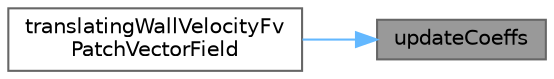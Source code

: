 digraph "updateCoeffs"
{
 // LATEX_PDF_SIZE
  bgcolor="transparent";
  edge [fontname=Helvetica,fontsize=10,labelfontname=Helvetica,labelfontsize=10];
  node [fontname=Helvetica,fontsize=10,shape=box,height=0.2,width=0.4];
  rankdir="RL";
  Node1 [id="Node000001",label="updateCoeffs",height=0.2,width=0.4,color="gray40", fillcolor="grey60", style="filled", fontcolor="black",tooltip=" "];
  Node1 -> Node2 [id="edge1_Node000001_Node000002",dir="back",color="steelblue1",style="solid",tooltip=" "];
  Node2 [id="Node000002",label="translatingWallVelocityFv\lPatchVectorField",height=0.2,width=0.4,color="grey40", fillcolor="white", style="filled",URL="$classFoam_1_1translatingWallVelocityFvPatchVectorField.html#a59126548df47d0689ea19b3ae94f7b8a",tooltip=" "];
}
